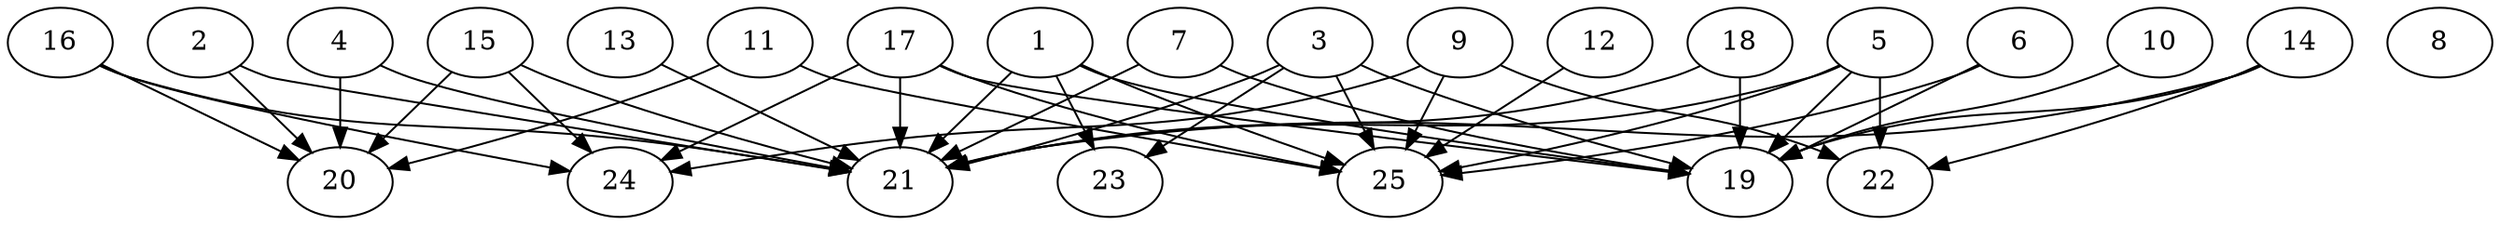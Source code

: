 // DAG automatically generated by daggen at Thu Oct  3 14:00:39 2019
// ./daggen --dot -n 25 --ccr 0.4 --fat 0.9 --regular 0.5 --density 0.7 --mindata 5242880 --maxdata 52428800 
digraph G {
  1 [size="125322240", alpha="0.15", expect_size="50128896"] 
  1 -> 19 [size ="50128896"]
  1 -> 21 [size ="50128896"]
  1 -> 23 [size ="50128896"]
  1 -> 25 [size ="50128896"]
  2 [size="87856640", alpha="0.13", expect_size="35142656"] 
  2 -> 20 [size ="35142656"]
  2 -> 21 [size ="35142656"]
  3 [size="22005760", alpha="0.10", expect_size="8802304"] 
  3 -> 19 [size ="8802304"]
  3 -> 21 [size ="8802304"]
  3 -> 23 [size ="8802304"]
  3 -> 25 [size ="8802304"]
  4 [size="17756160", alpha="0.10", expect_size="7102464"] 
  4 -> 20 [size ="7102464"]
  4 -> 21 [size ="7102464"]
  5 [size="26513920", alpha="0.03", expect_size="10605568"] 
  5 -> 19 [size ="10605568"]
  5 -> 21 [size ="10605568"]
  5 -> 22 [size ="10605568"]
  5 -> 25 [size ="10605568"]
  6 [size="105310720", alpha="0.06", expect_size="42124288"] 
  6 -> 19 [size ="42124288"]
  6 -> 25 [size ="42124288"]
  7 [size="98593280", alpha="0.08", expect_size="39437312"] 
  7 -> 19 [size ="39437312"]
  7 -> 21 [size ="39437312"]
  8 [size="101911040", alpha="0.12", expect_size="40764416"] 
  9 [size="59819520", alpha="0.16", expect_size="23927808"] 
  9 -> 22 [size ="23927808"]
  9 -> 24 [size ="23927808"]
  9 -> 25 [size ="23927808"]
  10 [size="55042560", alpha="0.06", expect_size="22017024"] 
  10 -> 19 [size ="22017024"]
  11 [size="23052800", alpha="0.11", expect_size="9221120"] 
  11 -> 20 [size ="9221120"]
  11 -> 25 [size ="9221120"]
  12 [size="109416960", alpha="0.15", expect_size="43766784"] 
  12 -> 25 [size ="43766784"]
  13 [size="67015680", alpha="0.04", expect_size="26806272"] 
  13 -> 21 [size ="26806272"]
  14 [size="127616000", alpha="0.01", expect_size="51046400"] 
  14 -> 19 [size ="51046400"]
  14 -> 21 [size ="51046400"]
  14 -> 22 [size ="51046400"]
  15 [size="65763840", alpha="0.04", expect_size="26305536"] 
  15 -> 20 [size ="26305536"]
  15 -> 21 [size ="26305536"]
  15 -> 24 [size ="26305536"]
  16 [size="84889600", alpha="0.12", expect_size="33955840"] 
  16 -> 20 [size ="33955840"]
  16 -> 21 [size ="33955840"]
  16 -> 24 [size ="33955840"]
  17 [size="120227840", alpha="0.04", expect_size="48091136"] 
  17 -> 19 [size ="48091136"]
  17 -> 21 [size ="48091136"]
  17 -> 24 [size ="48091136"]
  17 -> 25 [size ="48091136"]
  18 [size="50237440", alpha="0.15", expect_size="20094976"] 
  18 -> 19 [size ="20094976"]
  18 -> 21 [size ="20094976"]
  19 [size="121745920", alpha="0.03", expect_size="48698368"] 
  20 [size="95229440", alpha="0.13", expect_size="38091776"] 
  21 [size="128373760", alpha="0.02", expect_size="51349504"] 
  22 [size="75215360", alpha="0.03", expect_size="30086144"] 
  23 [size="45012480", alpha="0.06", expect_size="18004992"] 
  24 [size="69808640", alpha="0.10", expect_size="27923456"] 
  25 [size="76311040", alpha="0.16", expect_size="30524416"] 
}
